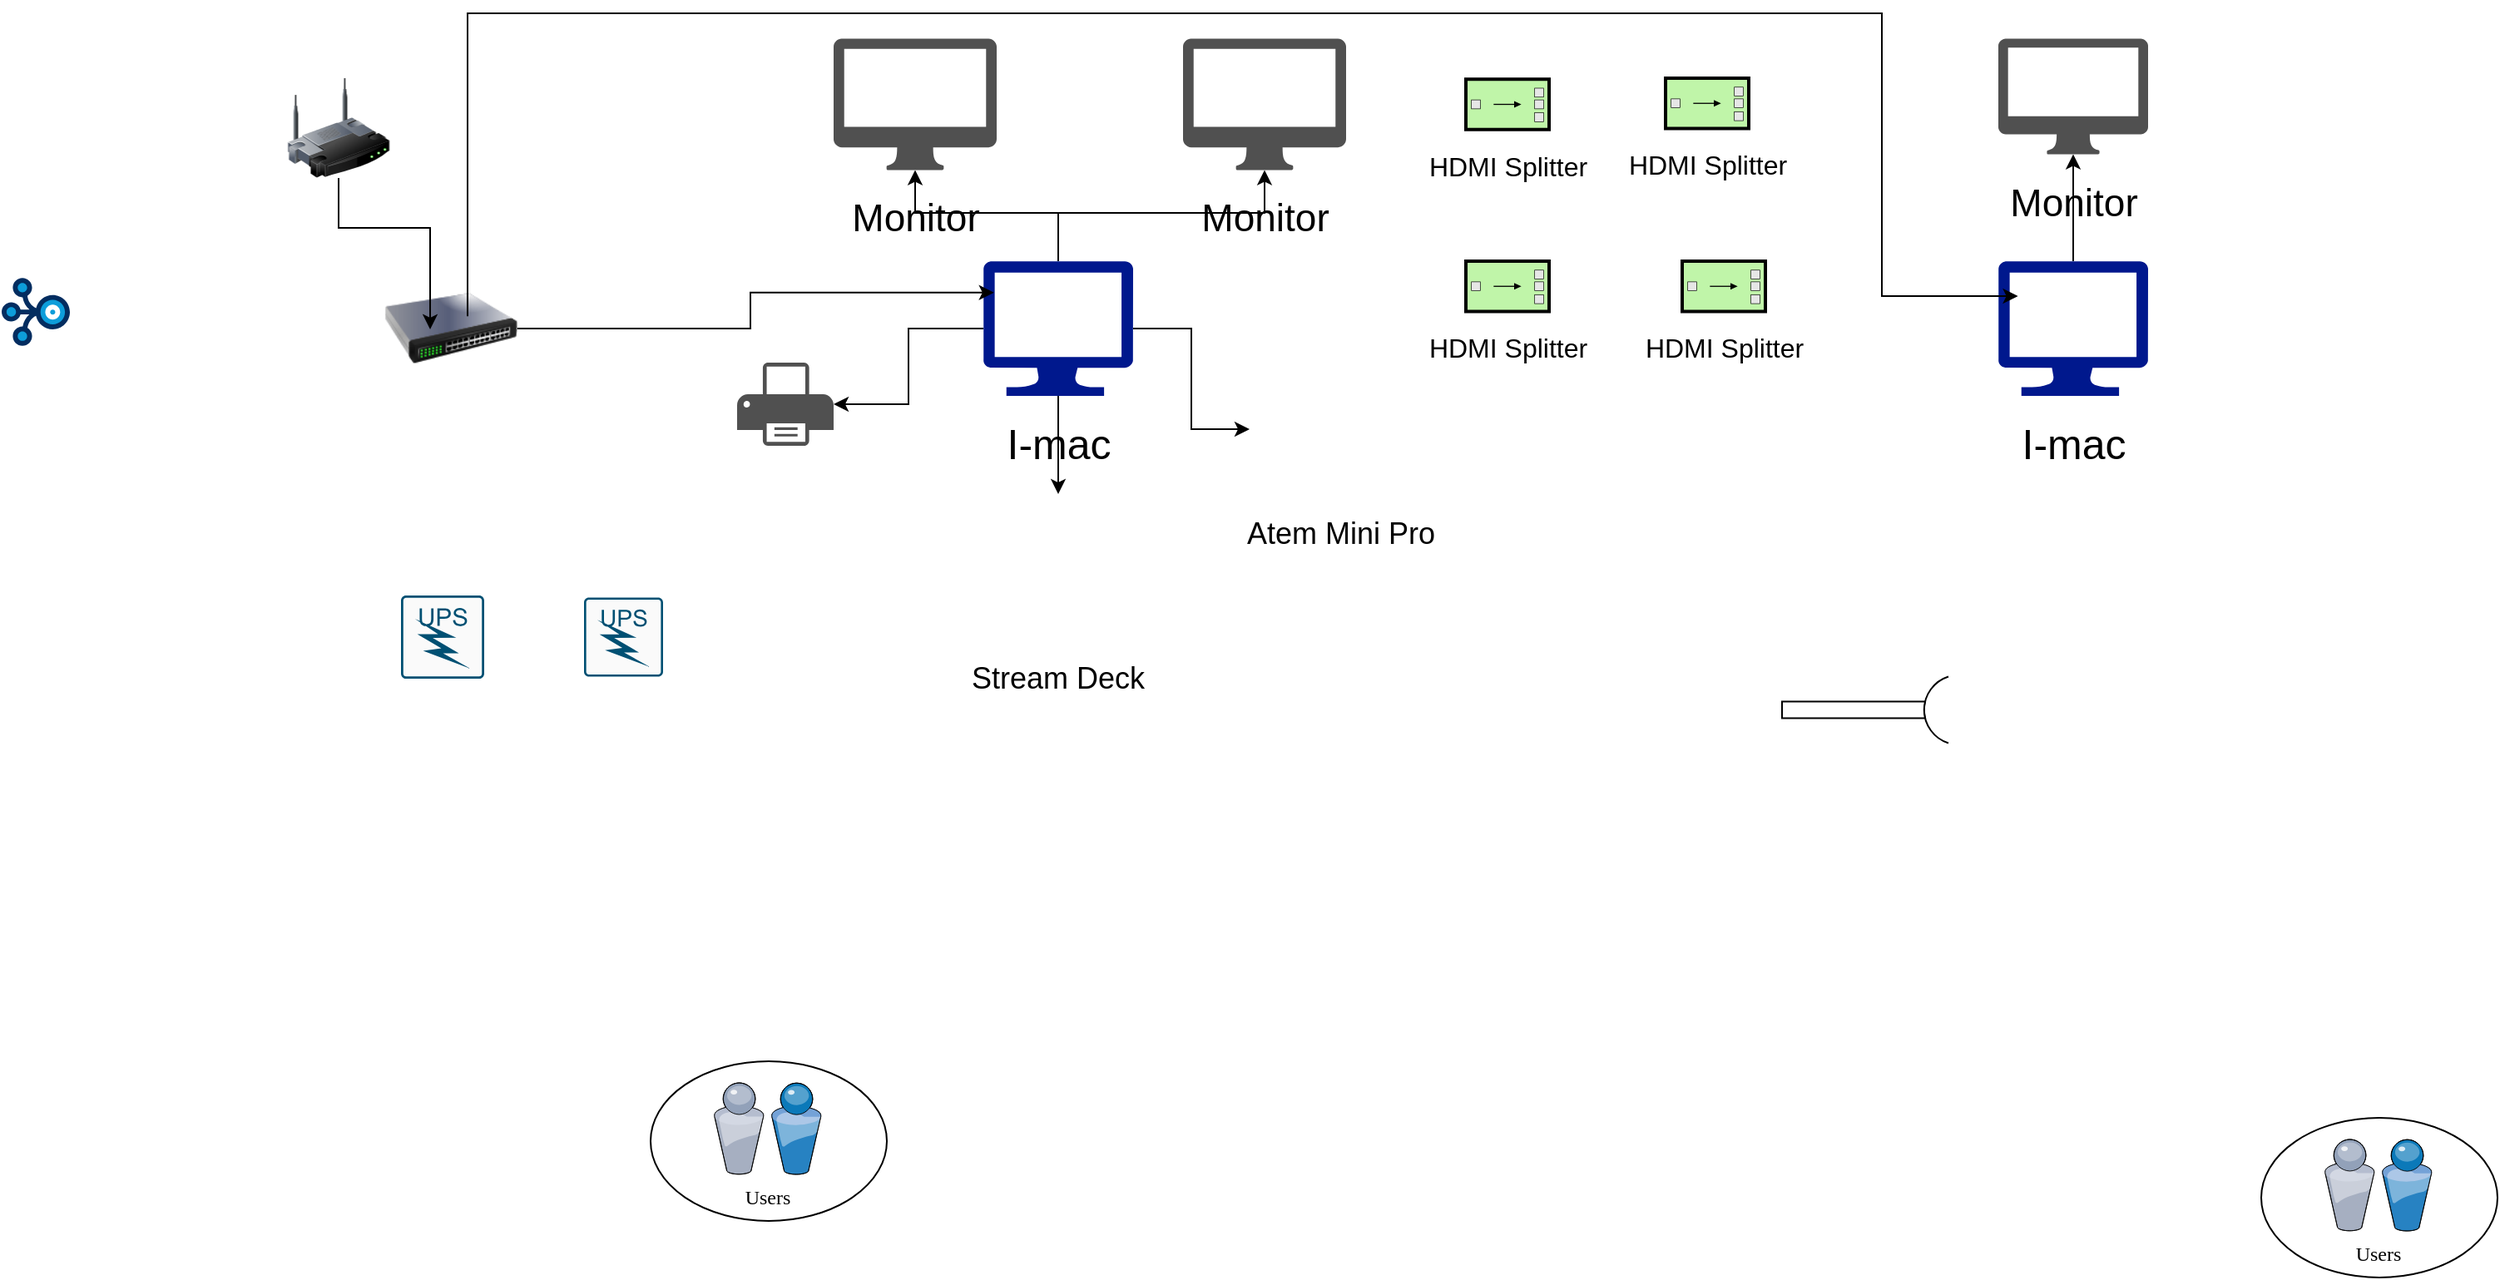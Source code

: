 <mxfile version="24.6.4" type="github">
  <diagram name="Page-1" id="822b0af5-4adb-64df-f703-e8dfc1f81529">
    <mxGraphModel dx="2340" dy="1293" grid="1" gridSize="10" guides="1" tooltips="1" connect="1" arrows="1" fold="1" page="1" pageScale="1" pageWidth="1100" pageHeight="850" background="none" math="0" shadow="0">
      <root>
        <mxCell id="0" />
        <mxCell id="1" parent="0" />
        <mxCell id="2-sOZN1NLR4EMqEl9yD2-1" value="" style="image;html=1;image=img/lib/clip_art/networking/Wireless_Router_128x128.png" parent="1" vertex="1">
          <mxGeometry x="285" y="69" width="75" height="60" as="geometry" />
        </mxCell>
        <mxCell id="2-sOZN1NLR4EMqEl9yD2-2" value="" style="verticalLabelPosition=bottom;aspect=fixed;html=1;shape=mxgraph.salesforce.stream;" parent="1" vertex="1">
          <mxGeometry x="120" y="189" width="41" height="41" as="geometry" />
        </mxCell>
        <mxCell id="3DfevgwgSPiWLLm_7wcE-11" style="edgeStyle=orthogonalEdgeStyle;rounded=0;orthogonalLoop=1;jettySize=auto;html=1;movable=1;resizable=1;rotatable=1;deletable=1;editable=1;locked=0;connectable=1;" edge="1" parent="1" source="2-sOZN1NLR4EMqEl9yD2-4" target="2-sOZN1NLR4EMqEl9yD2-23">
          <mxGeometry relative="1" as="geometry">
            <Array as="points">
              <mxPoint x="755" y="150" />
              <mxPoint x="669" y="150" />
            </Array>
          </mxGeometry>
        </mxCell>
        <mxCell id="3DfevgwgSPiWLLm_7wcE-14" style="edgeStyle=orthogonalEdgeStyle;rounded=0;orthogonalLoop=1;jettySize=auto;html=1;" edge="1" parent="1" source="2-sOZN1NLR4EMqEl9yD2-4" target="3DfevgwgSPiWLLm_7wcE-8">
          <mxGeometry relative="1" as="geometry">
            <Array as="points">
              <mxPoint x="755" y="150" />
              <mxPoint x="879" y="150" />
            </Array>
          </mxGeometry>
        </mxCell>
        <mxCell id="3DfevgwgSPiWLLm_7wcE-15" style="edgeStyle=orthogonalEdgeStyle;rounded=0;orthogonalLoop=1;jettySize=auto;html=1;" edge="1" parent="1" source="2-sOZN1NLR4EMqEl9yD2-4" target="2-sOZN1NLR4EMqEl9yD2-27">
          <mxGeometry relative="1" as="geometry" />
        </mxCell>
        <mxCell id="3DfevgwgSPiWLLm_7wcE-16" style="edgeStyle=orthogonalEdgeStyle;rounded=0;orthogonalLoop=1;jettySize=auto;html=1;exitX=1;exitY=0.5;exitDx=0;exitDy=0;exitPerimeter=0;entryX=0;entryY=0.5;entryDx=0;entryDy=0;" edge="1" parent="1" source="2-sOZN1NLR4EMqEl9yD2-4" target="2-sOZN1NLR4EMqEl9yD2-33">
          <mxGeometry relative="1" as="geometry" />
        </mxCell>
        <mxCell id="3DfevgwgSPiWLLm_7wcE-17" style="edgeStyle=orthogonalEdgeStyle;rounded=0;orthogonalLoop=1;jettySize=auto;html=1;exitX=0.5;exitY=1;exitDx=0;exitDy=0;exitPerimeter=0;entryX=0.5;entryY=0;entryDx=0;entryDy=0;" edge="1" parent="1" source="2-sOZN1NLR4EMqEl9yD2-4" target="2-sOZN1NLR4EMqEl9yD2-34">
          <mxGeometry relative="1" as="geometry" />
        </mxCell>
        <mxCell id="2-sOZN1NLR4EMqEl9yD2-4" value="&lt;p style=&quot;line-height: 170%;&quot;&gt;&lt;font style=&quot;font-size: 25px;&quot;&gt;I-mac&lt;/font&gt;&lt;/p&gt;" style="sketch=0;aspect=fixed;pointerEvents=1;shadow=0;dashed=0;html=1;strokeColor=none;labelPosition=center;verticalLabelPosition=bottom;verticalAlign=top;align=center;fillColor=#00188D;shape=mxgraph.azure.computer" parent="1" vertex="1">
          <mxGeometry x="710" y="179" width="90" height="81" as="geometry" />
        </mxCell>
        <mxCell id="2-sOZN1NLR4EMqEl9yD2-10" value="" style="group" parent="1" vertex="1" connectable="0">
          <mxGeometry x="1478" y="694" width="142" height="96" as="geometry" />
        </mxCell>
        <mxCell id="7d933b09d9755ecc-36" value="" style="ellipse;whiteSpace=wrap;html=1;rounded=0;shadow=0;comic=0;strokeWidth=1;fontFamily=Verdana;" parent="2-sOZN1NLR4EMqEl9yD2-10" vertex="1">
          <mxGeometry width="142" height="96" as="geometry" />
        </mxCell>
        <mxCell id="7d933b09d9755ecc-37" value="Users" style="verticalLabelPosition=bottom;aspect=fixed;html=1;verticalAlign=top;strokeColor=none;shape=mxgraph.citrix.users;rounded=0;shadow=0;comic=0;fontFamily=Verdana;" parent="2-sOZN1NLR4EMqEl9yD2-10" vertex="1">
          <mxGeometry x="38" y="13" width="64.5" height="55" as="geometry" />
        </mxCell>
        <mxCell id="2-sOZN1NLR4EMqEl9yD2-11" value="" style="group" parent="1" vertex="1" connectable="0">
          <mxGeometry x="510" y="660" width="142" height="96" as="geometry" />
        </mxCell>
        <mxCell id="2-sOZN1NLR4EMqEl9yD2-12" value="" style="ellipse;whiteSpace=wrap;html=1;rounded=0;shadow=0;comic=0;strokeWidth=1;fontFamily=Verdana;" parent="2-sOZN1NLR4EMqEl9yD2-11" vertex="1">
          <mxGeometry width="142" height="96" as="geometry" />
        </mxCell>
        <mxCell id="2-sOZN1NLR4EMqEl9yD2-13" value="Users" style="verticalLabelPosition=bottom;aspect=fixed;html=1;verticalAlign=top;strokeColor=none;shape=mxgraph.citrix.users;rounded=0;shadow=0;comic=0;fontFamily=Verdana;" parent="2-sOZN1NLR4EMqEl9yD2-11" vertex="1">
          <mxGeometry x="38" y="13" width="64.5" height="55" as="geometry" />
        </mxCell>
        <mxCell id="2-sOZN1NLR4EMqEl9yD2-20" value="" style="pointerEvents=1;verticalLabelPosition=bottom;shadow=0;dashed=0;align=center;html=1;verticalAlign=top;shape=mxgraph.electrical.miscellaneous.adapter" parent="1" vertex="1">
          <mxGeometry x="1190" y="428.75" width="100" height="40" as="geometry" />
        </mxCell>
        <mxCell id="2-sOZN1NLR4EMqEl9yD2-23" value="&lt;p style=&quot;line-height: 170%;&quot;&gt;&lt;font style=&quot;font-size: 23px;&quot;&gt;Monitor&lt;/font&gt;&lt;/p&gt;" style="sketch=0;pointerEvents=1;shadow=0;dashed=0;html=1;strokeColor=none;fillColor=#505050;labelPosition=center;verticalLabelPosition=bottom;verticalAlign=top;outlineConnect=0;align=center;shape=mxgraph.office.devices.mac_client;" parent="1" vertex="1">
          <mxGeometry x="620" y="45.25" width="98" height="79" as="geometry" />
        </mxCell>
        <mxCell id="2-sOZN1NLR4EMqEl9yD2-25" value="" style="sketch=0;points=[[0.015,0.015,0],[0.985,0.015,0],[0.985,0.985,0],[0.015,0.985,0],[0.25,0,0],[0.5,0,0],[0.75,0,0],[1,0.25,0],[1,0.5,0],[1,0.75,0],[0.75,1,0],[0.5,1,0],[0.25,1,0],[0,0.75,0],[0,0.5,0],[0,0.25,0]];verticalLabelPosition=bottom;html=1;verticalAlign=top;aspect=fixed;align=center;pointerEvents=1;shape=mxgraph.cisco19.rect;prIcon=ups;fillColor=#FAFAFA;strokeColor=#005073;" parent="1" vertex="1">
          <mxGeometry x="470" y="381.25" width="47.5" height="47.5" as="geometry" />
        </mxCell>
        <mxCell id="2-sOZN1NLR4EMqEl9yD2-26" value="" style="sketch=0;points=[[0.015,0.015,0],[0.985,0.015,0],[0.985,0.985,0],[0.015,0.985,0],[0.25,0,0],[0.5,0,0],[0.75,0,0],[1,0.25,0],[1,0.5,0],[1,0.75,0],[0.75,1,0],[0.5,1,0],[0.25,1,0],[0,0.75,0],[0,0.5,0],[0,0.25,0]];verticalLabelPosition=bottom;html=1;verticalAlign=top;aspect=fixed;align=center;pointerEvents=1;shape=mxgraph.cisco19.rect;prIcon=ups;fillColor=#FAFAFA;strokeColor=#005073;" parent="1" vertex="1">
          <mxGeometry x="360" y="380" width="50" height="50" as="geometry" />
        </mxCell>
        <mxCell id="2-sOZN1NLR4EMqEl9yD2-27" value="" style="sketch=0;pointerEvents=1;shadow=0;dashed=0;html=1;strokeColor=none;fillColor=#505050;labelPosition=center;verticalLabelPosition=bottom;verticalAlign=top;outlineConnect=0;align=center;shape=mxgraph.office.devices.printer;" parent="1" vertex="1">
          <mxGeometry x="562" y="240" width="58" height="50" as="geometry" />
        </mxCell>
        <mxCell id="2-sOZN1NLR4EMqEl9yD2-33" value="Atem Mini Pro" style="shape=image;verticalLabelPosition=bottom;verticalAlign=top;imageAspect=0;image=https://gray.net.au/assets/images/ATEMMiniPro.png;spacing=22;fontSize=18;" parent="1" vertex="1">
          <mxGeometry x="870" y="255.25" width="110" height="49.5" as="geometry" />
        </mxCell>
        <mxCell id="2-sOZN1NLR4EMqEl9yD2-34" value="Stream Deck" style="shape=image;verticalLabelPosition=bottom;verticalAlign=top;imageAspect=0;image=https://www.elgato.com/_next/image?url=https%3A%2F%2Fres.cloudinary.com%2Felgato-pwa%2Fimage%2Fupload%2Fv1686570507%2FProducts%2F10GAT9901%2Fabove-the-fold%2Fdesktop%2Fsd-xl-01-min.jpg&amp;w=3840&amp;q=85;fontColor=default;labelBackgroundColor=none;fontSize=18;spacing=24;imageBackground=none;" parent="1" vertex="1">
          <mxGeometry x="690" y="319" width="130" height="71" as="geometry" />
        </mxCell>
        <mxCell id="2-sOZN1NLR4EMqEl9yD2-35" value="" style="image;html=1;image=img/lib/clip_art/networking/Switch_128x128.png" parent="1" vertex="1">
          <mxGeometry x="350" y="189" width="80" height="61" as="geometry" />
        </mxCell>
        <mxCell id="3DfevgwgSPiWLLm_7wcE-2" style="edgeStyle=orthogonalEdgeStyle;rounded=0;orthogonalLoop=1;jettySize=auto;html=1;exitX=0.5;exitY=1;exitDx=0;exitDy=0;exitPerimeter=0;" edge="1" parent="1">
          <mxGeometry relative="1" as="geometry">
            <mxPoint x="925" y="520" as="sourcePoint" />
            <mxPoint x="925" y="520" as="targetPoint" />
          </mxGeometry>
        </mxCell>
        <mxCell id="3DfevgwgSPiWLLm_7wcE-10" style="edgeStyle=orthogonalEdgeStyle;rounded=0;orthogonalLoop=1;jettySize=auto;html=1;" edge="1" parent="1" source="3DfevgwgSPiWLLm_7wcE-6" target="3DfevgwgSPiWLLm_7wcE-9">
          <mxGeometry relative="1" as="geometry" />
        </mxCell>
        <mxCell id="3DfevgwgSPiWLLm_7wcE-6" value="&lt;p style=&quot;line-height: 170%;&quot;&gt;&lt;font style=&quot;font-size: 25px;&quot;&gt;I-mac&lt;/font&gt;&lt;/p&gt;" style="sketch=0;aspect=fixed;pointerEvents=1;shadow=0;dashed=0;html=1;strokeColor=none;labelPosition=center;verticalLabelPosition=bottom;verticalAlign=top;align=center;fillColor=#00188D;shape=mxgraph.azure.computer" vertex="1" parent="1">
          <mxGeometry x="1320" y="179" width="90" height="81" as="geometry" />
        </mxCell>
        <mxCell id="3DfevgwgSPiWLLm_7wcE-8" value="&lt;p style=&quot;line-height: 170%;&quot;&gt;&lt;font style=&quot;font-size: 23px;&quot;&gt;Monitor&lt;/font&gt;&lt;/p&gt;" style="sketch=0;pointerEvents=1;shadow=0;dashed=0;html=1;strokeColor=none;fillColor=#505050;labelPosition=center;verticalLabelPosition=bottom;verticalAlign=top;outlineConnect=0;align=center;shape=mxgraph.office.devices.mac_client;" vertex="1" parent="1">
          <mxGeometry x="830" y="45.25" width="98" height="79" as="geometry" />
        </mxCell>
        <mxCell id="3DfevgwgSPiWLLm_7wcE-9" value="&lt;p style=&quot;line-height: 170%;&quot;&gt;&lt;font style=&quot;font-size: 23px;&quot;&gt;Monitor&lt;/font&gt;&lt;/p&gt;" style="sketch=0;pointerEvents=1;shadow=0;dashed=0;html=1;strokeColor=none;fillColor=#505050;labelPosition=center;verticalLabelPosition=bottom;verticalAlign=top;outlineConnect=0;align=center;shape=mxgraph.office.devices.mac_client;" vertex="1" parent="1">
          <mxGeometry x="1320" y="45.25" width="90" height="69.5" as="geometry" />
        </mxCell>
        <mxCell id="3DfevgwgSPiWLLm_7wcE-18" style="edgeStyle=orthogonalEdgeStyle;rounded=0;orthogonalLoop=1;jettySize=auto;html=1;entryX=0.344;entryY=0.508;entryDx=0;entryDy=0;entryPerimeter=0;" edge="1" parent="1" source="2-sOZN1NLR4EMqEl9yD2-1" target="2-sOZN1NLR4EMqEl9yD2-35">
          <mxGeometry relative="1" as="geometry" />
        </mxCell>
        <mxCell id="3DfevgwgSPiWLLm_7wcE-19" style="edgeStyle=orthogonalEdgeStyle;rounded=0;orthogonalLoop=1;jettySize=auto;html=1;entryX=0.071;entryY=0.233;entryDx=0;entryDy=0;entryPerimeter=0;" edge="1" parent="1" source="2-sOZN1NLR4EMqEl9yD2-35" target="2-sOZN1NLR4EMqEl9yD2-4">
          <mxGeometry relative="1" as="geometry" />
        </mxCell>
        <mxCell id="3DfevgwgSPiWLLm_7wcE-23" style="edgeStyle=orthogonalEdgeStyle;rounded=0;orthogonalLoop=1;jettySize=auto;html=1;exitX=0.5;exitY=1;exitDx=0;exitDy=0;entryX=0.02;entryY=0.727;entryDx=0;entryDy=0;entryPerimeter=0;" edge="1" parent="1">
          <mxGeometry relative="1" as="geometry">
            <mxPoint x="400" y="212.11" as="sourcePoint" />
            <mxPoint x="1331.8" y="199.997" as="targetPoint" />
            <Array as="points">
              <mxPoint x="400" y="30" />
              <mxPoint x="1250" y="30" />
              <mxPoint x="1250" y="200" />
            </Array>
          </mxGeometry>
        </mxCell>
        <mxCell id="3DfevgwgSPiWLLm_7wcE-25" value="&lt;p style=&quot;line-height: 200%;&quot;&gt;&lt;span style=&quot;font-size: 16px;&quot;&gt;HDMI Splitter&lt;/span&gt;&lt;br&gt;&lt;/p&gt;" style="html=1;strokeWidth=2;outlineConnect=0;dashed=0;align=center;fontSize=8;fillColor=#c0f5a9;verticalLabelPosition=bottom;verticalAlign=top;shape=mxgraph.eip.splitter;" vertex="1" parent="1">
          <mxGeometry x="1000" y="69.62" width="50" height="30.25" as="geometry" />
        </mxCell>
        <mxCell id="3DfevgwgSPiWLLm_7wcE-28" value="&lt;p style=&quot;line-height: 200%;&quot;&gt;&lt;span style=&quot;font-size: 16px;&quot;&gt;HDMI Splitter&lt;/span&gt;&lt;br&gt;&lt;/p&gt;" style="html=1;strokeWidth=2;outlineConnect=0;dashed=0;align=center;fontSize=8;fillColor=#c0f5a9;verticalLabelPosition=bottom;verticalAlign=top;shape=mxgraph.eip.splitter;" vertex="1" parent="1">
          <mxGeometry x="1130" y="179" width="50" height="30.25" as="geometry" />
        </mxCell>
        <mxCell id="3DfevgwgSPiWLLm_7wcE-29" value="&lt;p style=&quot;line-height: 200%;&quot;&gt;&lt;span style=&quot;font-size: 16px;&quot;&gt;HDMI Splitter&lt;/span&gt;&lt;br&gt;&lt;/p&gt;" style="html=1;strokeWidth=2;outlineConnect=0;dashed=0;align=center;fontSize=8;fillColor=#c0f5a9;verticalLabelPosition=bottom;verticalAlign=top;shape=mxgraph.eip.splitter;" vertex="1" parent="1">
          <mxGeometry x="1120" y="69" width="50" height="30.25" as="geometry" />
        </mxCell>
        <mxCell id="3DfevgwgSPiWLLm_7wcE-30" value="&lt;p style=&quot;line-height: 200%;&quot;&gt;&lt;span style=&quot;font-size: 16px;&quot;&gt;HDMI Splitter&lt;/span&gt;&lt;br&gt;&lt;/p&gt;" style="html=1;strokeWidth=2;outlineConnect=0;dashed=0;align=center;fontSize=8;fillColor=#c0f5a9;verticalLabelPosition=bottom;verticalAlign=top;shape=mxgraph.eip.splitter;" vertex="1" parent="1">
          <mxGeometry x="1000" y="179" width="50" height="30.25" as="geometry" />
        </mxCell>
      </root>
    </mxGraphModel>
  </diagram>
</mxfile>
